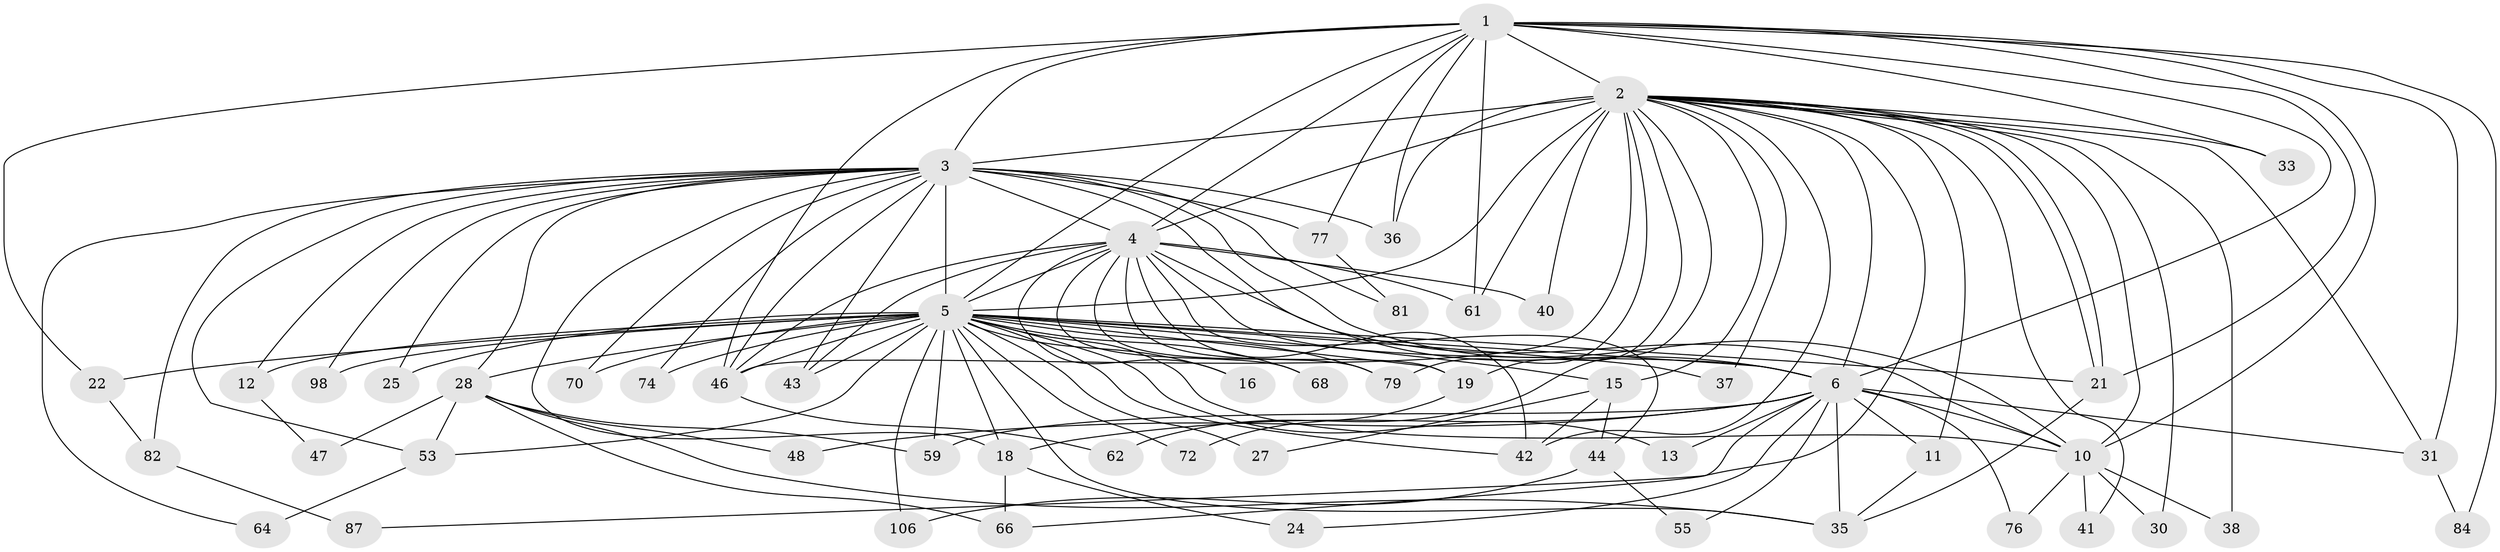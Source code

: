 // original degree distribution, {20: 0.009009009009009009, 24: 0.02702702702702703, 22: 0.018018018018018018, 26: 0.018018018018018018, 12: 0.009009009009009009, 16: 0.009009009009009009, 3: 0.1981981981981982, 2: 0.5495495495495496, 6: 0.02702702702702703, 4: 0.07207207207207207, 5: 0.04504504504504504, 8: 0.009009009009009009, 7: 0.009009009009009009}
// Generated by graph-tools (version 1.1) at 2025/13/03/09/25 04:13:43]
// undirected, 55 vertices, 137 edges
graph export_dot {
graph [start="1"]
  node [color=gray90,style=filled];
  1 [super="+63"];
  2 [super="+97+109+99+95+78+7+14"];
  3 [super="+67+8"];
  4 [super="+49+73"];
  5 [super="+56+9+107+34+45+23+29+20"];
  6 [super="+69"];
  10;
  11;
  12;
  13;
  15 [super="+102"];
  16;
  18;
  19;
  21 [super="+52+57"];
  22;
  24;
  25 [super="+103"];
  27;
  28 [super="+51"];
  30;
  31;
  33;
  35 [super="+100+91+92"];
  36;
  37 [super="+75"];
  38 [super="+54"];
  40;
  41;
  42 [super="+86"];
  43 [super="+108"];
  44;
  46 [super="+50"];
  47;
  48;
  53 [super="+58+110"];
  55;
  59 [super="+96"];
  61;
  62;
  64;
  66 [super="+90"];
  68;
  70;
  72;
  74;
  76;
  77;
  79;
  81;
  82;
  84;
  87;
  98;
  106;
  1 -- 2 [weight=4];
  1 -- 3 [weight=2];
  1 -- 4;
  1 -- 5 [weight=3];
  1 -- 6;
  1 -- 10;
  1 -- 22;
  1 -- 33;
  1 -- 36;
  1 -- 61;
  1 -- 77;
  1 -- 84;
  1 -- 21;
  1 -- 46;
  1 -- 31;
  2 -- 3 [weight=5];
  2 -- 4 [weight=3];
  2 -- 5 [weight=10];
  2 -- 6 [weight=3];
  2 -- 10 [weight=4];
  2 -- 11;
  2 -- 15 [weight=2];
  2 -- 21;
  2 -- 21;
  2 -- 30;
  2 -- 37 [weight=2];
  2 -- 46;
  2 -- 62;
  2 -- 79 [weight=2];
  2 -- 36;
  2 -- 42;
  2 -- 19;
  2 -- 87;
  2 -- 31;
  2 -- 33;
  2 -- 38 [weight=2];
  2 -- 40;
  2 -- 41;
  2 -- 61;
  3 -- 4 [weight=2];
  3 -- 5 [weight=4];
  3 -- 6 [weight=2];
  3 -- 10 [weight=2];
  3 -- 18;
  3 -- 28;
  3 -- 36;
  3 -- 43 [weight=3];
  3 -- 53 [weight=2];
  3 -- 64;
  3 -- 70;
  3 -- 74;
  3 -- 77;
  3 -- 81;
  3 -- 82;
  3 -- 98;
  3 -- 46;
  3 -- 12;
  3 -- 25;
  4 -- 5 [weight=2];
  4 -- 6 [weight=3];
  4 -- 10;
  4 -- 16;
  4 -- 19;
  4 -- 40;
  4 -- 42;
  4 -- 44;
  4 -- 46;
  4 -- 61;
  4 -- 68;
  4 -- 79;
  4 -- 43;
  5 -- 6 [weight=3];
  5 -- 10 [weight=2];
  5 -- 12;
  5 -- 68;
  5 -- 72;
  5 -- 74;
  5 -- 59;
  5 -- 13;
  5 -- 16;
  5 -- 22;
  5 -- 25 [weight=2];
  5 -- 27 [weight=2];
  5 -- 28 [weight=2];
  5 -- 98;
  5 -- 106;
  5 -- 37;
  5 -- 19;
  5 -- 42;
  5 -- 46;
  5 -- 18;
  5 -- 35;
  5 -- 70;
  5 -- 79;
  5 -- 53;
  5 -- 43;
  5 -- 15;
  5 -- 21;
  6 -- 10;
  6 -- 11;
  6 -- 13;
  6 -- 18;
  6 -- 24;
  6 -- 31;
  6 -- 35;
  6 -- 48;
  6 -- 55;
  6 -- 59;
  6 -- 66;
  6 -- 76;
  10 -- 30;
  10 -- 38 [weight=2];
  10 -- 41;
  10 -- 76;
  11 -- 35;
  12 -- 47;
  15 -- 27;
  15 -- 42;
  15 -- 44;
  18 -- 24;
  18 -- 66;
  19 -- 72;
  21 -- 35;
  22 -- 82;
  28 -- 35;
  28 -- 47;
  28 -- 48;
  28 -- 59;
  28 -- 53 [weight=2];
  28 -- 66;
  31 -- 84;
  44 -- 55;
  44 -- 106;
  46 -- 62;
  53 -- 64;
  77 -- 81;
  82 -- 87;
}

